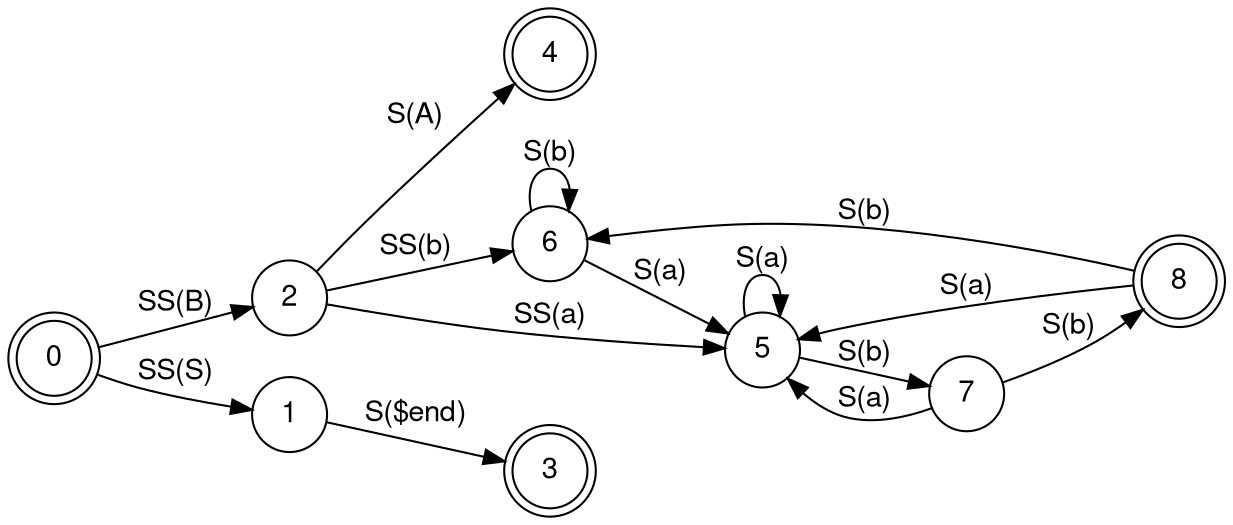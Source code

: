 digraph finite_state_machine {
	fontname="Helvetica,Arial,sans-serif"
	node [fontname="Helvetica,Arial,sans-serif"]
	edge [fontname="Helvetica,Arial,sans-serif"]
	rankdir=LR;
	node [shape = doublecircle]; 0 3 ;
    node [shape = doublecircle]; 4 8;
	node [shape = circle];
	0 -> 2 [label = "SS(B)"];
	0 -> 1 [label = "SS(S)"];
	1 -> 3 [label = "S($end)"];
	2 -> 6 [label = "SS(b)"];
	2 -> 5 [label = "SS(a)"];
	2 -> 4 [label = "S(A)"];
	5 -> 7 [label = "S(b)"];
	5 -> 5 [label = "S(a)"];
	6 -> 6 [label = "S(b)"];
	6 -> 5 [label = "S(a)"];
	7 -> 8 [label = "S(b)"];
	7 -> 5 [label = "S(a)"];
	8 -> 6 [label = "S(b)"];
	8 -> 5 [label = "S(a)"];
}